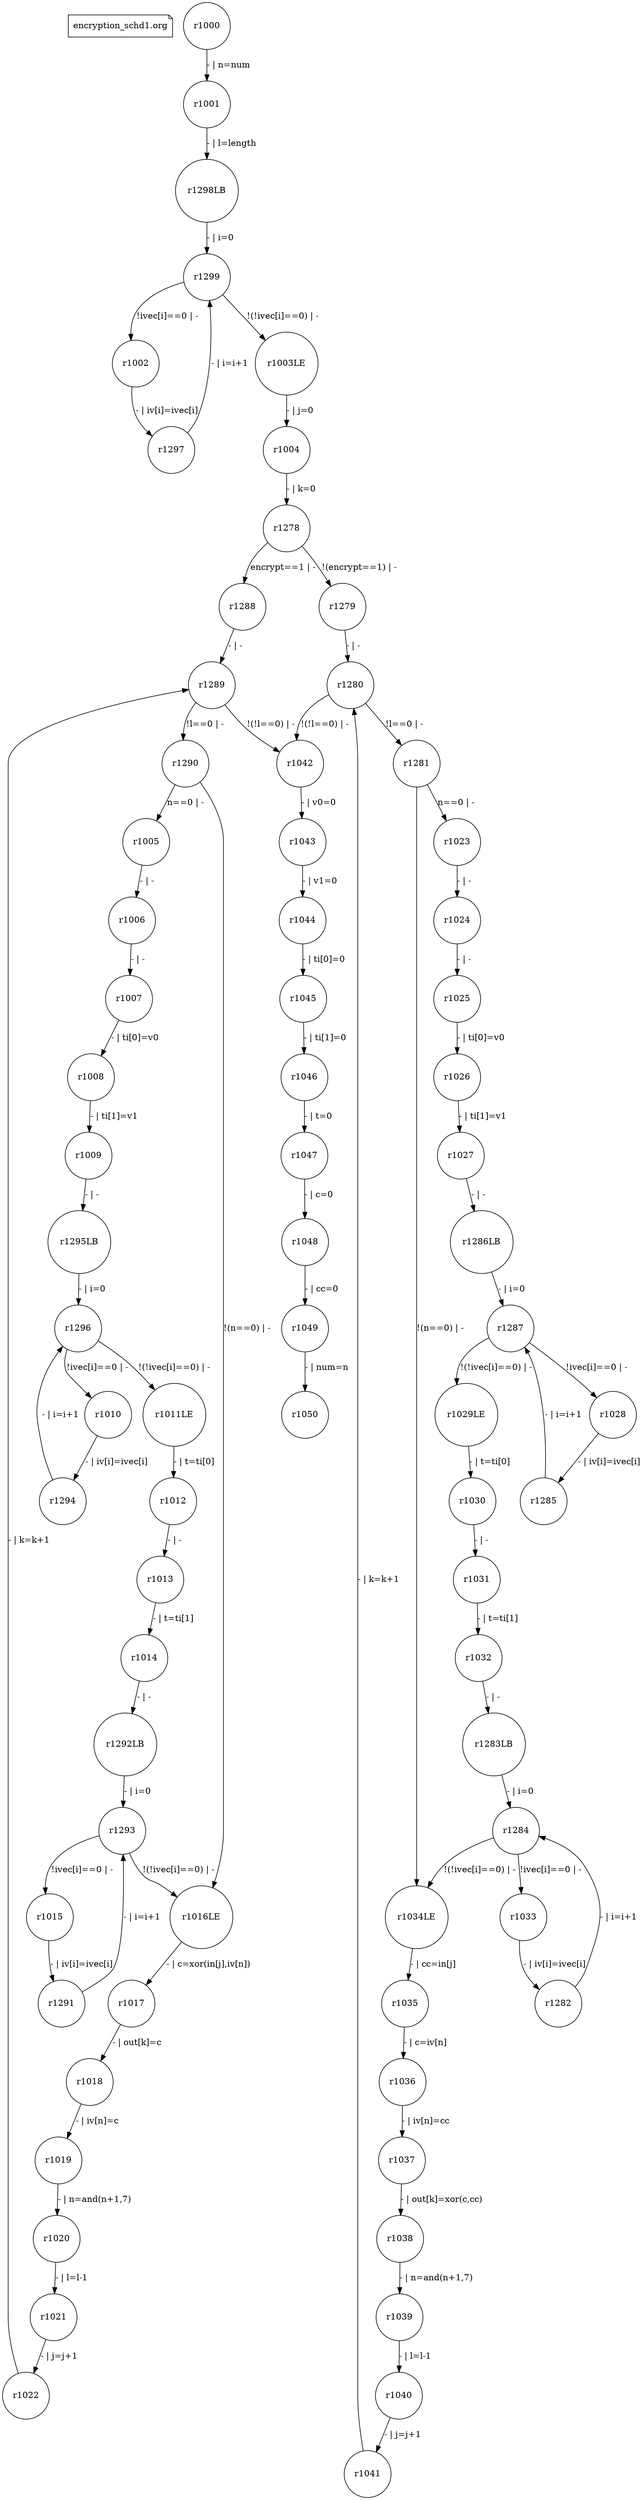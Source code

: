 digraph fsmdIndot {

"encryption_schd1.org" [shape=note];
r1000 [shape=circle];
r1001 [shape=circle];
r1000 -> r1001 [label="- | n=num"];
r1001 [shape=circle];
r1298LB [shape=circle];
r1001 -> r1298LB [label="- | l=length"];
r1002 [shape=circle];
r1297 [shape=circle];
r1002 -> r1297 [label="- | iv[i]=ivec[i]"];
r1003LE [shape=circle];
r1004 [shape=circle];
r1003LE -> r1004 [label="- | j=0"];
r1004 [shape=circle];
r1278 [shape=circle];
r1004 -> r1278 [label="- | k=0"];
r1005 [shape=circle];
r1006 [shape=circle];
r1005 -> r1006 [label="- | -"];
r1006 [shape=circle];
r1007 [shape=circle];
r1006 -> r1007 [label="- | -"];
r1007 [shape=circle];
r1008 [shape=circle];
r1007 -> r1008 [label="- | ti[0]=v0"];
r1008 [shape=circle];
r1009 [shape=circle];
r1008 -> r1009 [label="- | ti[1]=v1"];
r1009 [shape=circle];
r1295LB [shape=circle];
r1009 -> r1295LB [label="- | -"];
r1010 [shape=circle];
r1294 [shape=circle];
r1010 -> r1294 [label="- | iv[i]=ivec[i]"];
r1011LE [shape=circle];
r1012 [shape=circle];
r1011LE -> r1012 [label="- | t=ti[0]"];
r1012 [shape=circle];
r1013 [shape=circle];
r1012 -> r1013 [label="- | -"];
r1013 [shape=circle];
r1014 [shape=circle];
r1013 -> r1014 [label="- | t=ti[1]"];
r1014 [shape=circle];
r1292LB [shape=circle];
r1014 -> r1292LB [label="- | -"];
r1015 [shape=circle];
r1291 [shape=circle];
r1015 -> r1291 [label="- | iv[i]=ivec[i]"];
r1016LE [shape=circle];
r1017 [shape=circle];
r1016LE -> r1017 [label="- | c=xor(in[j],iv[n])"];
r1017 [shape=circle];
r1018 [shape=circle];
r1017 -> r1018 [label="- | out[k]=c"];
r1018 [shape=circle];
r1019 [shape=circle];
r1018 -> r1019 [label="- | iv[n]=c"];
r1019 [shape=circle];
r1020 [shape=circle];
r1019 -> r1020 [label="- | n=and(n+1,7)"];
r1020 [shape=circle];
r1021 [shape=circle];
r1020 -> r1021 [label="- | l=l-1"];
r1021 [shape=circle];
r1022 [shape=circle];
r1021 -> r1022 [label="- | j=j+1"];
r1022 [shape=circle];
r1289 [shape=circle];
r1022 -> r1289 [label="- | k=k+1"];
r1023 [shape=circle];
r1024 [shape=circle];
r1023 -> r1024 [label="- | -"];
r1024 [shape=circle];
r1025 [shape=circle];
r1024 -> r1025 [label="- | -"];
r1025 [shape=circle];
r1026 [shape=circle];
r1025 -> r1026 [label="- | ti[0]=v0"];
r1026 [shape=circle];
r1027 [shape=circle];
r1026 -> r1027 [label="- | ti[1]=v1"];
r1027 [shape=circle];
r1286LB [shape=circle];
r1027 -> r1286LB [label="- | -"];
r1028 [shape=circle];
r1285 [shape=circle];
r1028 -> r1285 [label="- | iv[i]=ivec[i]"];
r1029LE [shape=circle];
r1030 [shape=circle];
r1029LE -> r1030 [label="- | t=ti[0]"];
r1030 [shape=circle];
r1031 [shape=circle];
r1030 -> r1031 [label="- | -"];
r1031 [shape=circle];
r1032 [shape=circle];
r1031 -> r1032 [label="- | t=ti[1]"];
r1032 [shape=circle];
r1283LB [shape=circle];
r1032 -> r1283LB [label="- | -"];
r1033 [shape=circle];
r1282 [shape=circle];
r1033 -> r1282 [label="- | iv[i]=ivec[i]"];
r1034LE [shape=circle];
r1035 [shape=circle];
r1034LE -> r1035 [label="- | cc=in[j]"];
r1035 [shape=circle];
r1036 [shape=circle];
r1035 -> r1036 [label="- | c=iv[n]"];
r1036 [shape=circle];
r1037 [shape=circle];
r1036 -> r1037 [label="- | iv[n]=cc"];
r1037 [shape=circle];
r1038 [shape=circle];
r1037 -> r1038 [label="- | out[k]=xor(c,cc)"];
r1038 [shape=circle];
r1039 [shape=circle];
r1038 -> r1039 [label="- | n=and(n+1,7)"];
r1039 [shape=circle];
r1040 [shape=circle];
r1039 -> r1040 [label="- | l=l-1"];
r1040 [shape=circle];
r1041 [shape=circle];
r1040 -> r1041 [label="- | j=j+1"];
r1041 [shape=circle];
r1280 [shape=circle];
r1041 -> r1280 [label="- | k=k+1"];
r1042 [shape=circle];
r1043 [shape=circle];
r1042 -> r1043 [label="- | v0=0"];
r1043 [shape=circle];
r1044 [shape=circle];
r1043 -> r1044 [label="- | v1=0"];
r1044 [shape=circle];
r1045 [shape=circle];
r1044 -> r1045 [label="- | ti[0]=0"];
r1045 [shape=circle];
r1046 [shape=circle];
r1045 -> r1046 [label="- | ti[1]=0"];
r1046 [shape=circle];
r1047 [shape=circle];
r1046 -> r1047 [label="- | t=0"];
r1047 [shape=circle];
r1048 [shape=circle];
r1047 -> r1048 [label="- | c=0"];
r1048 [shape=circle];
r1049 [shape=circle];
r1048 -> r1049 [label="- | cc=0"];
r1049 [shape=circle];
r1050 [shape=circle];
r1049 -> r1050 [label="- | num=n"];
r1278 [shape=circle];
r1288 [shape=circle];
r1278 -> r1288 [label="encrypt==1 | -"];
r1279 [shape=circle];
r1278 -> r1279 [label="!(encrypt==1) | -"];
r1279 [shape=circle];
r1280 [shape=circle];
r1279 -> r1280 [label="- | -"];
r1280 [shape=circle];
r1281 [shape=circle];
r1280 -> r1281 [label="!l==0 | -"];
r1042 [shape=circle];
r1280 -> r1042 [label="!(!l==0) | -"];
r1281 [shape=circle];
r1023 [shape=circle];
r1281 -> r1023 [label="n==0 | -"];
r1034LE [shape=circle];
r1281 -> r1034LE [label="!(n==0) | -"];
r1282 [shape=circle];
r1284 [shape=circle];
r1282 -> r1284 [label="- | i=i+1"];
r1283LB [shape=circle];
r1284 [shape=circle];
r1283LB -> r1284 [label="- | i=0"];
r1284 [shape=circle];
r1033 [shape=circle];
r1284 -> r1033 [label="!ivec[i]==0 | -"];
r1034LE [shape=circle];
r1284 -> r1034LE [label="!(!ivec[i]==0) | -"];
r1285 [shape=circle];
r1287 [shape=circle];
r1285 -> r1287 [label="- | i=i+1"];
r1286LB [shape=circle];
r1287 [shape=circle];
r1286LB -> r1287 [label="- | i=0"];
r1287 [shape=circle];
r1028 [shape=circle];
r1287 -> r1028 [label="!ivec[i]==0 | -"];
r1029LE [shape=circle];
r1287 -> r1029LE [label="!(!ivec[i]==0) | -"];
r1288 [shape=circle];
r1289 [shape=circle];
r1288 -> r1289 [label="- | -"];
r1289 [shape=circle];
r1290 [shape=circle];
r1289 -> r1290 [label="!l==0 | -"];
r1042 [shape=circle];
r1289 -> r1042 [label="!(!l==0) | -"];
r1290 [shape=circle];
r1005 [shape=circle];
r1290 -> r1005 [label="n==0 | -"];
r1016LE [shape=circle];
r1290 -> r1016LE [label="!(n==0) | -"];
r1291 [shape=circle];
r1293 [shape=circle];
r1291 -> r1293 [label="- | i=i+1"];
r1292LB [shape=circle];
r1293 [shape=circle];
r1292LB -> r1293 [label="- | i=0"];
r1293 [shape=circle];
r1015 [shape=circle];
r1293 -> r1015 [label="!ivec[i]==0 | -"];
r1016LE [shape=circle];
r1293 -> r1016LE [label="!(!ivec[i]==0) | -"];
r1294 [shape=circle];
r1296 [shape=circle];
r1294 -> r1296 [label="- | i=i+1"];
r1295LB [shape=circle];
r1296 [shape=circle];
r1295LB -> r1296 [label="- | i=0"];
r1296 [shape=circle];
r1010 [shape=circle];
r1296 -> r1010 [label="!ivec[i]==0 | -"];
r1011LE [shape=circle];
r1296 -> r1011LE [label="!(!ivec[i]==0) | -"];
r1297 [shape=circle];
r1299 [shape=circle];
r1297 -> r1299 [label="- | i=i+1"];
r1298LB [shape=circle];
r1299 [shape=circle];
r1298LB -> r1299 [label="- | i=0"];
r1299 [shape=circle];
r1002 [shape=circle];
r1299 -> r1002 [label="!ivec[i]==0 | -"];
r1003LE [shape=circle];
r1299 -> r1003LE [label="!(!ivec[i]==0) | -"];

}
